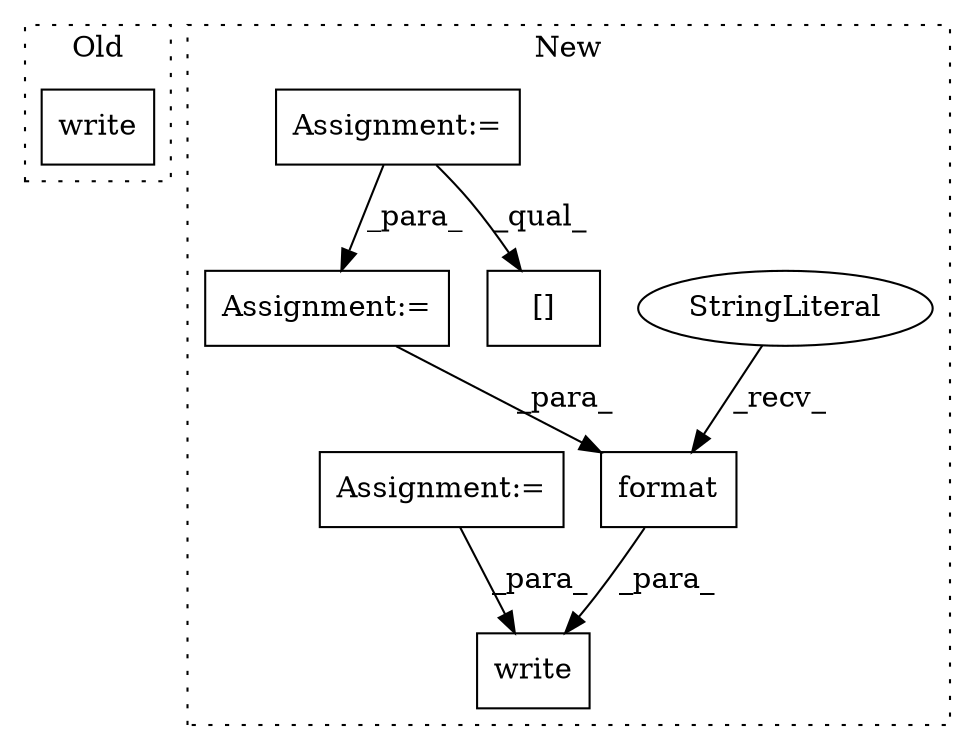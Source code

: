 digraph G {
subgraph cluster0 {
1 [label="write" a="32" s="8053,8147" l="6,1" shape="box"];
label = "Old";
style="dotted";
}
subgraph cluster1 {
2 [label="format" a="32" s="9426,9444" l="7,1" shape="box"];
3 [label="StringLiteral" a="45" s="9411" l="14" shape="ellipse"];
4 [label="write" a="32" s="9574,9583" l="6,1" shape="box"];
5 [label="Assignment:=" a="7" s="8193" l="1" shape="box"];
6 [label="Assignment:=" a="7" s="9521" l="40" shape="box"];
7 [label="[]" a="2" s="8964,8978" l="13,1" shape="box"];
8 [label="Assignment:=" a="7" s="9288" l="1" shape="box"];
label = "New";
style="dotted";
}
2 -> 4 [label="_para_"];
3 -> 2 [label="_recv_"];
5 -> 7 [label="_qual_"];
5 -> 6 [label="_para_"];
6 -> 2 [label="_para_"];
8 -> 4 [label="_para_"];
}